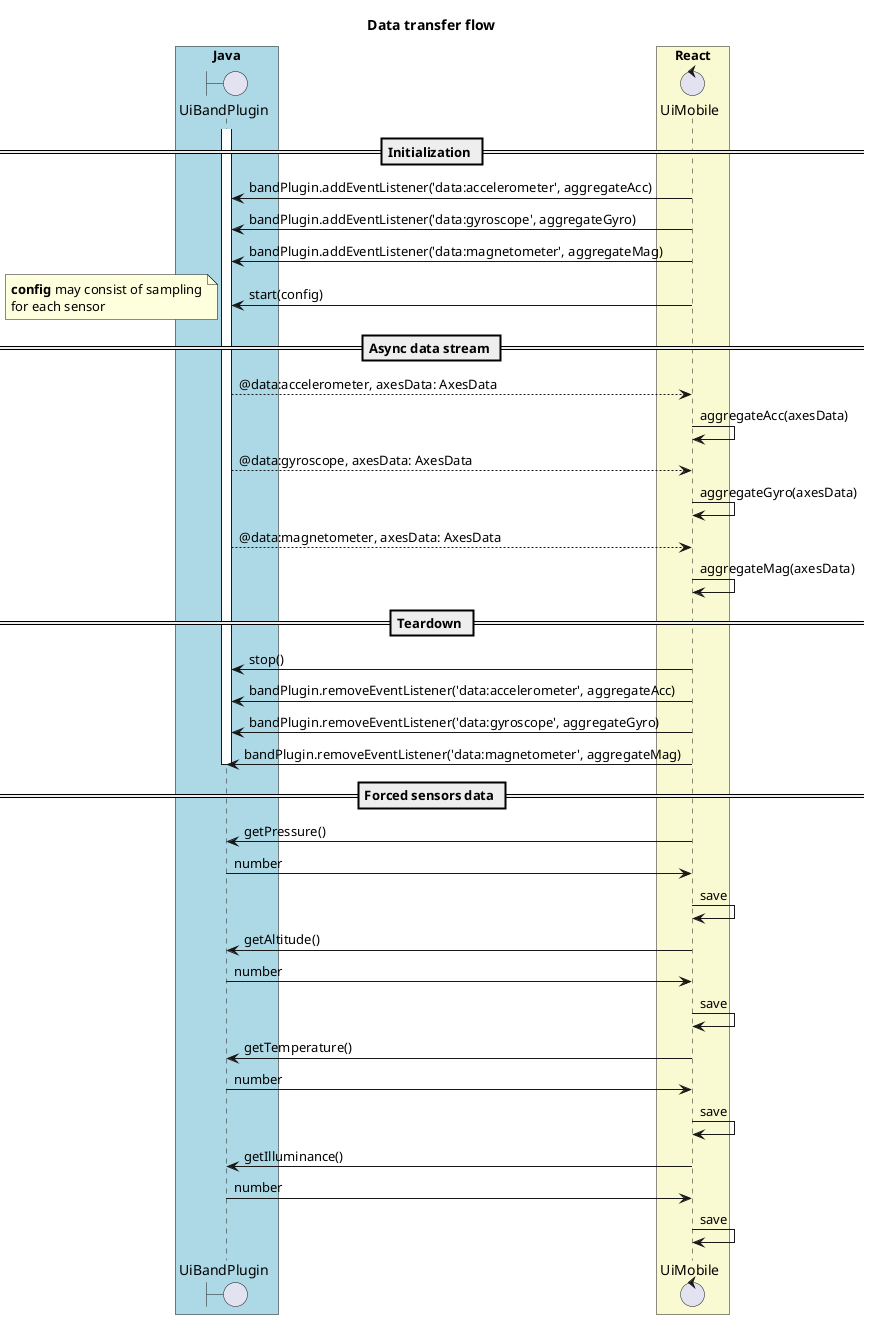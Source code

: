 @startuml DataTransferFlow
title Data transfer flow

box "Java" #LightBlue
  boundary UiBandPlugin
end box

box "React" #LightGoldenRodYellow
  control UiMobile
end box

== Initialization ==
activate UiBandPlugin
UiMobile -> UiBandPlugin : bandPlugin.addEventListener('data:accelerometer', aggregateAcc)
UiMobile -> UiBandPlugin : bandPlugin.addEventListener('data:gyroscope', aggregateGyro)
UiMobile -> UiBandPlugin : bandPlugin.addEventListener('data:magnetometer', aggregateMag)
UiMobile -> UiBandPlugin : start(config)
note left
**config** may consist of sampling
for each sensor
end note
== Async data stream ==
UiBandPlugin --> UiMobile : @data:accelerometer, axesData: AxesData
UiMobile -> UiMobile : aggregateAcc(axesData)


UiBandPlugin --> UiMobile : @data:gyroscope, axesData: AxesData
UiMobile -> UiMobile : aggregateGyro(axesData)

UiBandPlugin --> UiMobile : @data:magnetometer, axesData: AxesData
UiMobile -> UiMobile : aggregateMag(axesData)

== Teardown ==

UiMobile -> UiBandPlugin : stop()
UiMobile -> UiBandPlugin : bandPlugin.removeEventListener('data:accelerometer', aggregateAcc)
UiMobile -> UiBandPlugin : bandPlugin.removeEventListener('data:gyroscope', aggregateGyro)
UiMobile -> UiBandPlugin : bandPlugin.removeEventListener('data:magnetometer', aggregateMag)
deactivate UiBandPlugin

== Forced sensors data ==

UiMobile -> UiBandPlugin : getPressure()
UiBandPlugin -> UiMobile : number
UiMobile -> UiMobile : save

UiMobile -> UiBandPlugin : getAltitude()
UiBandPlugin -> UiMobile : number
UiMobile -> UiMobile : save

UiMobile -> UiBandPlugin : getTemperature()
UiBandPlugin -> UiMobile : number
UiMobile -> UiMobile : save

UiMobile -> UiBandPlugin : getIlluminance()
UiBandPlugin -> UiMobile : number
UiMobile -> UiMobile : save


@enduml
